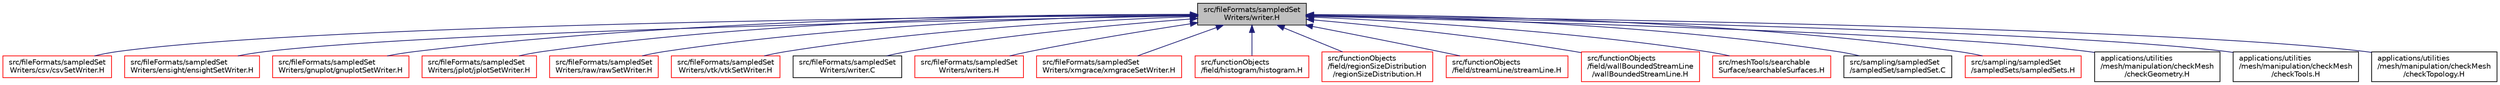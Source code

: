digraph "src/fileFormats/sampledSetWriters/writer.H"
{
  bgcolor="transparent";
  edge [fontname="Helvetica",fontsize="10",labelfontname="Helvetica",labelfontsize="10"];
  node [fontname="Helvetica",fontsize="10",shape=record];
  Node115 [label="src/fileFormats/sampledSet\lWriters/writer.H",height=0.2,width=0.4,color="black", fillcolor="grey75", style="filled", fontcolor="black"];
  Node115 -> Node116 [dir="back",color="midnightblue",fontsize="10",style="solid",fontname="Helvetica"];
  Node116 [label="src/fileFormats/sampledSet\lWriters/csv/csvSetWriter.H",height=0.2,width=0.4,color="red",URL="$a01130.html"];
  Node115 -> Node119 [dir="back",color="midnightblue",fontsize="10",style="solid",fontname="Helvetica"];
  Node119 [label="src/fileFormats/sampledSet\lWriters/ensight/ensightSetWriter.H",height=0.2,width=0.4,color="red",URL="$a01139.html"];
  Node115 -> Node122 [dir="back",color="midnightblue",fontsize="10",style="solid",fontname="Helvetica"];
  Node122 [label="src/fileFormats/sampledSet\lWriters/gnuplot/gnuplotSetWriter.H",height=0.2,width=0.4,color="red",URL="$a01148.html"];
  Node115 -> Node125 [dir="back",color="midnightblue",fontsize="10",style="solid",fontname="Helvetica"];
  Node125 [label="src/fileFormats/sampledSet\lWriters/jplot/jplotSetWriter.H",height=0.2,width=0.4,color="red",URL="$a01157.html"];
  Node115 -> Node128 [dir="back",color="midnightblue",fontsize="10",style="solid",fontname="Helvetica"];
  Node128 [label="src/fileFormats/sampledSet\lWriters/raw/rawSetWriter.H",height=0.2,width=0.4,color="red",URL="$a01166.html"];
  Node115 -> Node131 [dir="back",color="midnightblue",fontsize="10",style="solid",fontname="Helvetica"];
  Node131 [label="src/fileFormats/sampledSet\lWriters/vtk/vtkSetWriter.H",height=0.2,width=0.4,color="red",URL="$a01175.html"];
  Node115 -> Node134 [dir="back",color="midnightblue",fontsize="10",style="solid",fontname="Helvetica"];
  Node134 [label="src/fileFormats/sampledSet\lWriters/writer.C",height=0.2,width=0.4,color="black",URL="$a01181.html"];
  Node115 -> Node135 [dir="back",color="midnightblue",fontsize="10",style="solid",fontname="Helvetica"];
  Node135 [label="src/fileFormats/sampledSet\lWriters/writers.H",height=0.2,width=0.4,color="red",URL="$a01190.html"];
  Node115 -> Node138 [dir="back",color="midnightblue",fontsize="10",style="solid",fontname="Helvetica"];
  Node138 [label="src/fileFormats/sampledSet\lWriters/xmgrace/xmgraceSetWriter.H",height=0.2,width=0.4,color="red",URL="$a01196.html"];
  Node115 -> Node140 [dir="back",color="midnightblue",fontsize="10",style="solid",fontname="Helvetica"];
  Node140 [label="src/functionObjects\l/field/histogram/histogram.H",height=0.2,width=0.4,color="red",URL="$a04688.html"];
  Node115 -> Node142 [dir="back",color="midnightblue",fontsize="10",style="solid",fontname="Helvetica"];
  Node142 [label="src/functionObjects\l/field/regionSizeDistribution\l/regionSizeDistribution.H",height=0.2,width=0.4,color="red",URL="$a04784.html"];
  Node115 -> Node145 [dir="back",color="midnightblue",fontsize="10",style="solid",fontname="Helvetica"];
  Node145 [label="src/functionObjects\l/field/streamLine/streamLine.H",height=0.2,width=0.4,color="red",URL="$a04799.html"];
  Node115 -> Node147 [dir="back",color="midnightblue",fontsize="10",style="solid",fontname="Helvetica"];
  Node147 [label="src/functionObjects\l/field/wallBoundedStreamLine\l/wallBoundedStreamLine.H",height=0.2,width=0.4,color="red",URL="$a04844.html"];
  Node115 -> Node149 [dir="back",color="midnightblue",fontsize="10",style="solid",fontname="Helvetica"];
  Node149 [label="src/meshTools/searchable\lSurface/searchableSurfaces.H",height=0.2,width=0.4,color="red",URL="$a08525.html"];
  Node115 -> Node186 [dir="back",color="midnightblue",fontsize="10",style="solid",fontname="Helvetica"];
  Node186 [label="src/sampling/sampledSet\l/sampledSet/sampledSet.C",height=0.2,width=0.4,color="black",URL="$a15017.html"];
  Node115 -> Node187 [dir="back",color="midnightblue",fontsize="10",style="solid",fontname="Helvetica"];
  Node187 [label="src/sampling/sampledSet\l/sampledSets/sampledSets.H",height=0.2,width=0.4,color="red",URL="$a15029.html"];
  Node115 -> Node192 [dir="back",color="midnightblue",fontsize="10",style="solid",fontname="Helvetica"];
  Node192 [label="applications/utilities\l/mesh/manipulation/checkMesh\l/checkGeometry.H",height=0.2,width=0.4,color="black",URL="$a18941.html"];
  Node115 -> Node193 [dir="back",color="midnightblue",fontsize="10",style="solid",fontname="Helvetica"];
  Node193 [label="applications/utilities\l/mesh/manipulation/checkMesh\l/checkTools.H",height=0.2,width=0.4,color="black",URL="$a18956.html"];
  Node115 -> Node194 [dir="back",color="midnightblue",fontsize="10",style="solid",fontname="Helvetica"];
  Node194 [label="applications/utilities\l/mesh/manipulation/checkMesh\l/checkTopology.H",height=0.2,width=0.4,color="black",URL="$a18962.html"];
}
